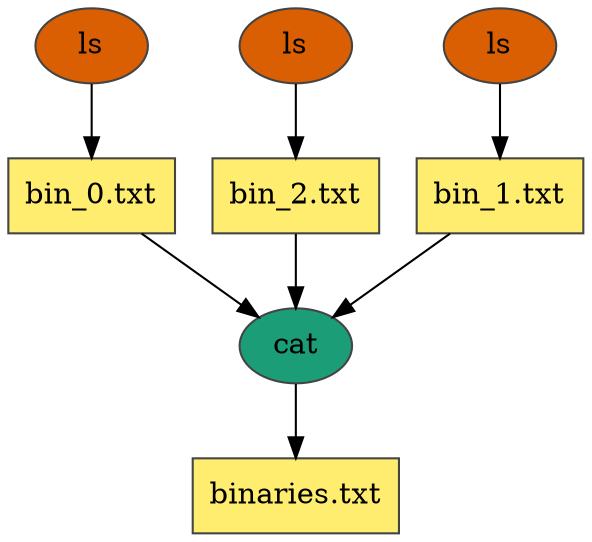 digraph dag {
    ratio=fill
    node [style=filled,color="#444444",fillcolor="#ffed6f"]
    edge [arrowhead=normal,arrowsize=1.0]

    "ID0000004" [shape=ellipse,fillcolor="#1b9e77",label="cat"]
    "ID0000001" [shape=ellipse,fillcolor="#d95f02",label="ls"]
    "ID0000002" [shape=ellipse,fillcolor="#d95f02",label="ls"]
    "ID0000003" [shape=ellipse,fillcolor="#d95f02",label="ls"]

    "bin_0.txt" [shape=rect,label="bin_0.txt"]
    "bin_2.txt" [shape=rect,label="bin_2.txt"]
    "bin_1.txt" [shape=rect,label="bin_1.txt"]
    "binaries.txt" [shape=rect,label="binaries.txt"]

    "bin_2.txt" -> "ID0000004"
    "bin_0.txt" -> "ID0000004"
    "bin_1.txt" -> "ID0000004"
    "ID0000004" -> "binaries.txt"
    "ID0000001" -> "bin_0.txt"
    "ID0000002" -> "bin_1.txt"
    "ID0000003" -> "bin_2.txt"
}
